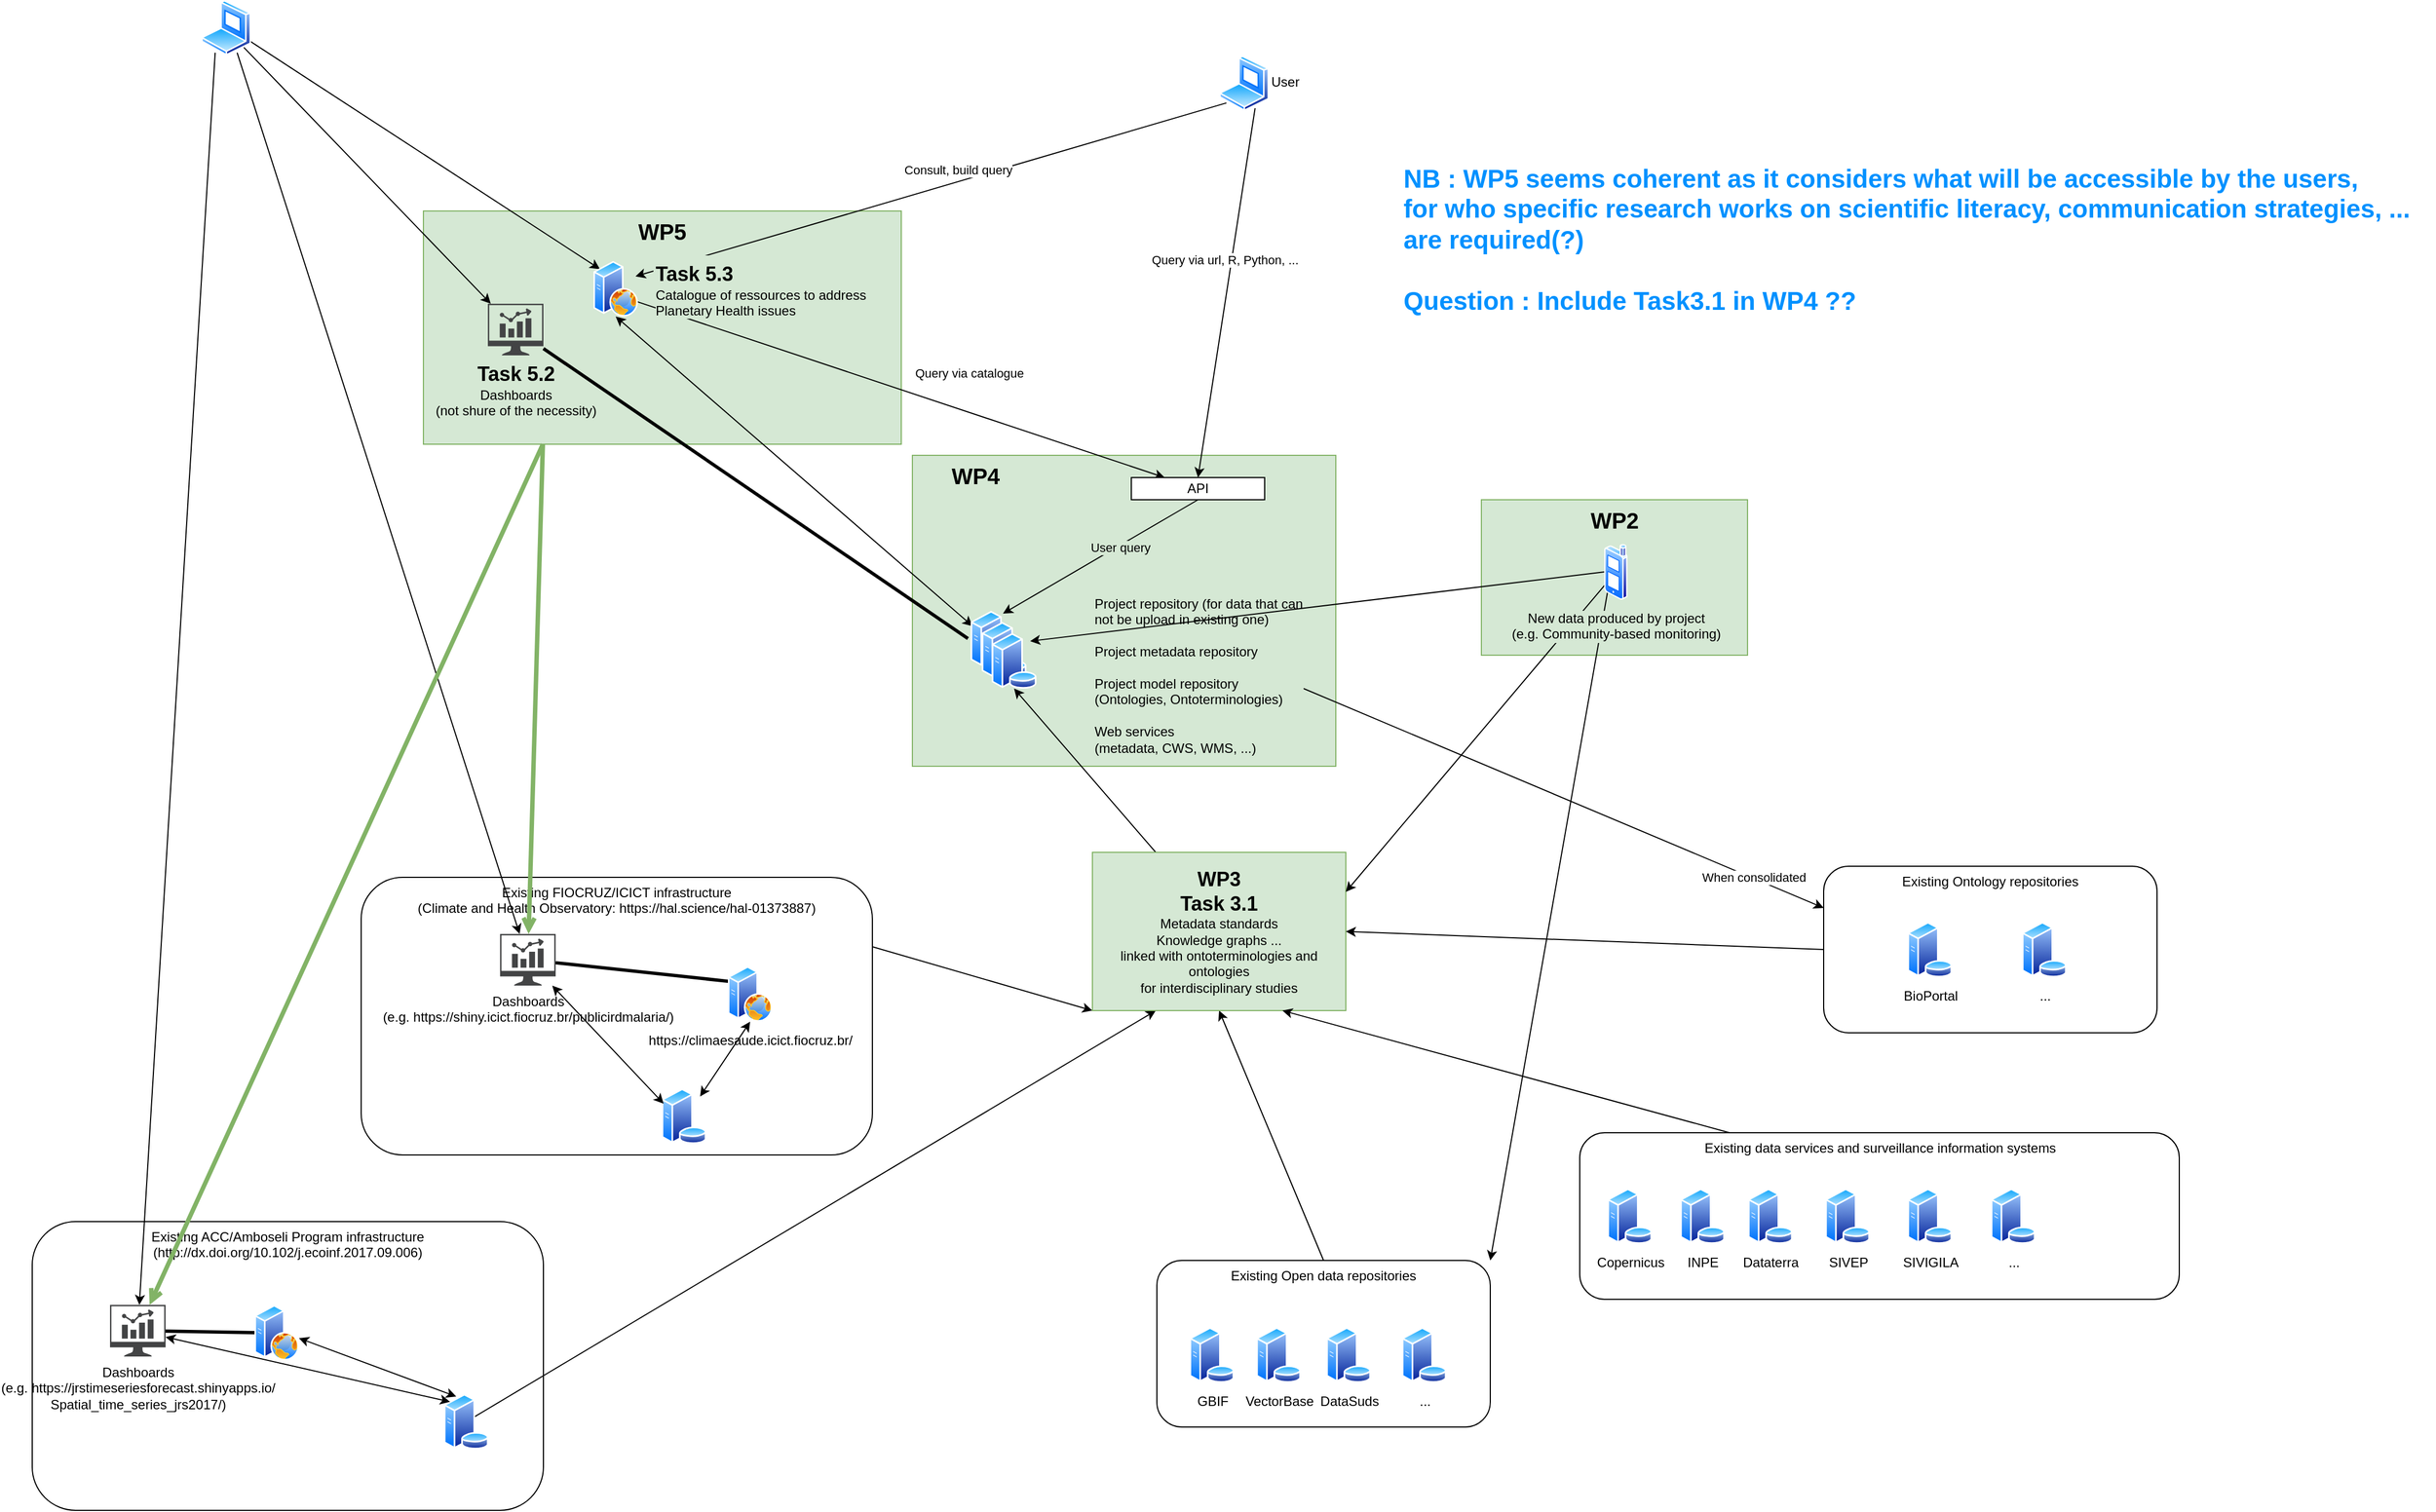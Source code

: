 <mxfile version="21.1.1" type="github">
  <diagram name="Page-1" id="tpfmhDWZOnEipKTeY5yB">
    <mxGraphModel dx="4245" dy="3117" grid="1" gridSize="10" guides="1" tooltips="1" connect="1" arrows="1" fold="1" page="1" pageScale="1" pageWidth="827" pageHeight="1169" math="0" shadow="0">
      <root>
        <mxCell id="0" />
        <mxCell id="1" parent="0" />
        <mxCell id="CDFzMtoowuqR80sz95AC-88" value="&lt;b style=&quot;border-color: var(--border-color); font-size: 20px;&quot;&gt;WP5&lt;br style=&quot;border-color: var(--border-color);&quot;&gt;&lt;/b&gt;" style="rounded=0;whiteSpace=wrap;html=1;fillColor=#d5e8d4;strokeColor=#82b366;verticalAlign=top;" vertex="1" parent="1">
          <mxGeometry x="-10" y="70" width="430" height="210" as="geometry" />
        </mxCell>
        <mxCell id="CDFzMtoowuqR80sz95AC-110" value="&lt;div style=&quot;&quot;&gt;&lt;b style=&quot;font-size: 20px; background-color: initial;&quot;&gt;WP2&lt;/b&gt;&lt;/div&gt;" style="rounded=0;whiteSpace=wrap;html=1;fillColor=#d5e8d4;strokeColor=#82b366;align=center;verticalAlign=top;" vertex="1" parent="1">
          <mxGeometry x="942" y="330" width="239.5" height="140" as="geometry" />
        </mxCell>
        <mxCell id="CDFzMtoowuqR80sz95AC-85" value="&lt;b&gt;&lt;font style=&quot;font-size: 20px;&quot;&gt;&amp;nbsp; &amp;nbsp; &amp;nbsp; WP4&lt;/font&gt;&lt;/b&gt;" style="rounded=0;whiteSpace=wrap;html=1;fillColor=#d5e8d4;verticalAlign=top;align=left;strokeColor=#82b366;" vertex="1" parent="1">
          <mxGeometry x="430" y="290" width="381" height="280" as="geometry" />
        </mxCell>
        <mxCell id="CDFzMtoowuqR80sz95AC-11" style="edgeStyle=none;rounded=0;orthogonalLoop=1;jettySize=auto;html=1;exitX=0.75;exitY=1;exitDx=0;exitDy=0;entryX=0.5;entryY=1;entryDx=0;entryDy=0;" edge="1" parent="1" source="CDFzMtoowuqR80sz95AC-1" target="CDFzMtoowuqR80sz95AC-10">
          <mxGeometry relative="1" as="geometry" />
        </mxCell>
        <mxCell id="CDFzMtoowuqR80sz95AC-16" value="Query via url, R, Python, ..." style="edgeLabel;html=1;align=center;verticalAlign=middle;resizable=0;points=[];" vertex="1" connectable="0" parent="CDFzMtoowuqR80sz95AC-11">
          <mxGeometry x="-0.188" y="1" relative="1" as="geometry">
            <mxPoint x="-8" y="1" as="offset" />
          </mxGeometry>
        </mxCell>
        <mxCell id="CDFzMtoowuqR80sz95AC-1" value="" style="image;aspect=fixed;perimeter=ellipsePerimeter;html=1;align=center;shadow=0;dashed=0;spacingTop=3;image=img/lib/active_directory/laptop_client.svg;" vertex="1" parent="1">
          <mxGeometry x="706" y="-70" width="45" height="50" as="geometry" />
        </mxCell>
        <mxCell id="CDFzMtoowuqR80sz95AC-9" style="edgeStyle=none;rounded=0;orthogonalLoop=1;jettySize=auto;html=1;exitX=0;exitY=0.25;exitDx=0;exitDy=0;entryX=0.5;entryY=1;entryDx=0;entryDy=0;startArrow=classic;startFill=1;" edge="1" parent="1" source="CDFzMtoowuqR80sz95AC-49" target="CDFzMtoowuqR80sz95AC-3">
          <mxGeometry relative="1" as="geometry">
            <mxPoint x="461" y="365" as="sourcePoint" />
          </mxGeometry>
        </mxCell>
        <mxCell id="CDFzMtoowuqR80sz95AC-5" style="edgeStyle=none;rounded=0;orthogonalLoop=1;jettySize=auto;html=1;exitX=1;exitY=0.25;exitDx=0;exitDy=0;entryX=0;entryY=1;entryDx=0;entryDy=0;endArrow=none;endFill=0;startArrow=classic;startFill=1;" edge="1" parent="1" source="CDFzMtoowuqR80sz95AC-3" target="CDFzMtoowuqR80sz95AC-1">
          <mxGeometry relative="1" as="geometry" />
        </mxCell>
        <mxCell id="CDFzMtoowuqR80sz95AC-22" value="Consult, build query" style="edgeLabel;html=1;align=center;verticalAlign=middle;resizable=0;points=[];" vertex="1" connectable="0" parent="CDFzMtoowuqR80sz95AC-5">
          <mxGeometry x="0.249" y="-1" relative="1" as="geometry">
            <mxPoint x="-42" as="offset" />
          </mxGeometry>
        </mxCell>
        <mxCell id="CDFzMtoowuqR80sz95AC-7" style="edgeStyle=none;rounded=0;orthogonalLoop=1;jettySize=auto;html=1;exitX=0;exitY=0;exitDx=0;exitDy=0;entryX=1;entryY=0.75;entryDx=0;entryDy=0;endArrow=none;endFill=0;startArrow=classic;startFill=1;" edge="1" parent="1" source="CDFzMtoowuqR80sz95AC-3" target="CDFzMtoowuqR80sz95AC-6">
          <mxGeometry relative="1" as="geometry" />
        </mxCell>
        <mxCell id="CDFzMtoowuqR80sz95AC-15" style="edgeStyle=none;rounded=0;orthogonalLoop=1;jettySize=auto;html=1;exitX=1;exitY=0.75;exitDx=0;exitDy=0;" edge="1" parent="1" source="CDFzMtoowuqR80sz95AC-3" target="CDFzMtoowuqR80sz95AC-10">
          <mxGeometry relative="1" as="geometry" />
        </mxCell>
        <mxCell id="CDFzMtoowuqR80sz95AC-17" value="Query via catalogue" style="edgeLabel;html=1;align=center;verticalAlign=middle;resizable=0;points=[];" vertex="1" connectable="0" parent="CDFzMtoowuqR80sz95AC-15">
          <mxGeometry x="-0.549" y="2" relative="1" as="geometry">
            <mxPoint x="192" y="31" as="offset" />
          </mxGeometry>
        </mxCell>
        <mxCell id="CDFzMtoowuqR80sz95AC-3" value="" style="image;aspect=fixed;perimeter=ellipsePerimeter;html=1;align=center;shadow=0;dashed=0;spacingTop=3;image=img/lib/active_directory/web_server.svg;" vertex="1" parent="1">
          <mxGeometry x="143" y="115" width="40" height="50" as="geometry" />
        </mxCell>
        <mxCell id="CDFzMtoowuqR80sz95AC-68" style="edgeStyle=none;rounded=0;orthogonalLoop=1;jettySize=auto;html=1;exitX=0.75;exitY=1;exitDx=0;exitDy=0;" edge="1" parent="1" source="CDFzMtoowuqR80sz95AC-6" target="CDFzMtoowuqR80sz95AC-61">
          <mxGeometry relative="1" as="geometry" />
        </mxCell>
        <mxCell id="CDFzMtoowuqR80sz95AC-112" style="edgeStyle=none;rounded=0;orthogonalLoop=1;jettySize=auto;html=1;exitX=1;exitY=1;exitDx=0;exitDy=0;" edge="1" parent="1" source="CDFzMtoowuqR80sz95AC-6" target="CDFzMtoowuqR80sz95AC-90">
          <mxGeometry relative="1" as="geometry" />
        </mxCell>
        <mxCell id="CDFzMtoowuqR80sz95AC-122" style="edgeStyle=none;rounded=0;orthogonalLoop=1;jettySize=auto;html=1;exitX=0.25;exitY=1;exitDx=0;exitDy=0;" edge="1" parent="1" source="CDFzMtoowuqR80sz95AC-6" target="CDFzMtoowuqR80sz95AC-64">
          <mxGeometry relative="1" as="geometry" />
        </mxCell>
        <mxCell id="CDFzMtoowuqR80sz95AC-6" value="" style="image;aspect=fixed;perimeter=ellipsePerimeter;html=1;align=center;shadow=0;dashed=0;spacingTop=3;image=img/lib/active_directory/laptop_client.svg;" vertex="1" parent="1">
          <mxGeometry x="-210" y="-120" width="45" height="50" as="geometry" />
        </mxCell>
        <mxCell id="CDFzMtoowuqR80sz95AC-12" style="edgeStyle=none;rounded=0;orthogonalLoop=1;jettySize=auto;html=1;exitX=0.5;exitY=0;exitDx=0;exitDy=0;entryX=0.75;entryY=0;entryDx=0;entryDy=0;" edge="1" parent="1" source="CDFzMtoowuqR80sz95AC-10" target="CDFzMtoowuqR80sz95AC-49">
          <mxGeometry relative="1" as="geometry">
            <mxPoint x="506" y="460" as="targetPoint" />
          </mxGeometry>
        </mxCell>
        <mxCell id="CDFzMtoowuqR80sz95AC-14" value="User query" style="edgeLabel;html=1;align=center;verticalAlign=middle;resizable=0;points=[];labelBackgroundColor=#D5E8D4;" vertex="1" connectable="0" parent="CDFzMtoowuqR80sz95AC-12">
          <mxGeometry x="-0.187" y="1" relative="1" as="geometry">
            <mxPoint as="offset" />
          </mxGeometry>
        </mxCell>
        <mxCell id="CDFzMtoowuqR80sz95AC-10" value="API" style="rounded=0;whiteSpace=wrap;html=1;rotation=0;direction=west;" vertex="1" parent="1">
          <mxGeometry x="627" y="310" width="120" height="20" as="geometry" />
        </mxCell>
        <mxCell id="CDFzMtoowuqR80sz95AC-18" value="&lt;span style=&quot;color: rgb(0, 0, 0); font-family: Helvetica; font-style: normal; font-variant-ligatures: normal; font-variant-caps: normal; letter-spacing: normal; orphans: 2; text-indent: 0px; text-transform: none; widows: 2; word-spacing: 0px; -webkit-text-stroke-width: 0px; text-decoration-thickness: initial; text-decoration-style: initial; text-decoration-color: initial; float: none; display: inline !important;&quot;&gt;&lt;b style=&quot;&quot;&gt;&lt;font style=&quot;font-size: 18px;&quot;&gt;Task 5.3&lt;/font&gt;&lt;br&gt;&lt;/b&gt;&lt;font style=&quot;font-size: 12px;&quot;&gt;Catalogue of ressources to address Planetary Health issues&lt;/font&gt;&lt;/span&gt;" style="text;whiteSpace=wrap;html=1;align=left;labelBackgroundColor=#D5E8D4;fillColor=#D5E8D4;strokeColor=none;" vertex="1" parent="1">
          <mxGeometry x="197" y="110" width="221" height="40" as="geometry" />
        </mxCell>
        <mxCell id="CDFzMtoowuqR80sz95AC-100" style="edgeStyle=none;rounded=0;orthogonalLoop=1;jettySize=auto;html=1;exitX=1;exitY=1;exitDx=0;exitDy=0;entryX=0;entryY=0.25;entryDx=0;entryDy=0;" edge="1" parent="1" source="CDFzMtoowuqR80sz95AC-19" target="CDFzMtoowuqR80sz95AC-97">
          <mxGeometry relative="1" as="geometry">
            <mxPoint x="655.462" y="500" as="targetPoint" />
          </mxGeometry>
        </mxCell>
        <mxCell id="CDFzMtoowuqR80sz95AC-111" value="When consolidated" style="edgeLabel;html=1;align=center;verticalAlign=middle;resizable=0;points=[];" vertex="1" connectable="0" parent="CDFzMtoowuqR80sz95AC-100">
          <mxGeometry x="0.727" y="1" relative="1" as="geometry">
            <mxPoint as="offset" />
          </mxGeometry>
        </mxCell>
        <mxCell id="CDFzMtoowuqR80sz95AC-19" value="&lt;span style=&quot;color: rgb(0, 0, 0); font-family: Helvetica; font-size: 12px; font-style: normal; font-variant-ligatures: normal; font-variant-caps: normal; font-weight: 400; letter-spacing: normal; orphans: 2; text-indent: 0px; text-transform: none; widows: 2; word-spacing: 0px; -webkit-text-stroke-width: 0px; text-decoration-thickness: initial; text-decoration-style: initial; text-decoration-color: initial; float: none; display: inline !important;&quot;&gt;Project repository (for data that can not be upload in existing one)&lt;br&gt;&lt;br&gt;Project metadata repository&lt;br&gt;&lt;br&gt;Project model repository (Ontologies, Ontoterminologies)&lt;br&gt;&lt;br&gt;Web services&lt;br&gt;(metadata, CWS, WMS, ...)&amp;nbsp;&lt;br&gt;&lt;/span&gt;" style="text;whiteSpace=wrap;html=1;align=left;labelBackgroundColor=#D5E8D4;" vertex="1" parent="1">
          <mxGeometry x="592" y="410" width="190" height="90" as="geometry" />
        </mxCell>
        <mxCell id="CDFzMtoowuqR80sz95AC-83" style="edgeStyle=none;rounded=0;orthogonalLoop=1;jettySize=auto;html=1;exitX=1;exitY=0.25;exitDx=0;exitDy=0;entryX=0;entryY=1;entryDx=0;entryDy=0;" edge="1" parent="1" source="CDFzMtoowuqR80sz95AC-25" target="CDFzMtoowuqR80sz95AC-74">
          <mxGeometry relative="1" as="geometry" />
        </mxCell>
        <mxCell id="CDFzMtoowuqR80sz95AC-25" value="Existing FIOCRUZ/ICICT infrastructure&lt;br&gt;(Climate and Health Observatory: https://hal.science/hal-01373887)" style="rounded=1;whiteSpace=wrap;html=1;fillColor=none;verticalAlign=top;align=center;" vertex="1" parent="1">
          <mxGeometry x="-66" y="670" width="460" height="250" as="geometry" />
        </mxCell>
        <mxCell id="CDFzMtoowuqR80sz95AC-62" style="edgeStyle=none;rounded=0;orthogonalLoop=1;jettySize=auto;html=1;exitX=0;exitY=0.25;exitDx=0;exitDy=0;startArrow=none;startFill=0;endArrow=none;endFill=0;strokeWidth=3;" edge="1" parent="1" source="CDFzMtoowuqR80sz95AC-26" target="CDFzMtoowuqR80sz95AC-61">
          <mxGeometry relative="1" as="geometry" />
        </mxCell>
        <mxCell id="CDFzMtoowuqR80sz95AC-26" value="https://climaesaude.icict.fiocruz.br/" style="image;aspect=fixed;perimeter=ellipsePerimeter;html=1;align=center;shadow=0;dashed=0;spacingTop=3;image=img/lib/active_directory/web_server.svg;" vertex="1" parent="1">
          <mxGeometry x="264" y="750" width="40" height="50" as="geometry" />
        </mxCell>
        <mxCell id="CDFzMtoowuqR80sz95AC-28" style="edgeStyle=none;rounded=0;orthogonalLoop=1;jettySize=auto;html=1;exitX=1;exitY=0;exitDx=0;exitDy=0;entryX=0.5;entryY=1;entryDx=0;entryDy=0;startArrow=classic;startFill=1;" edge="1" parent="1" source="CDFzMtoowuqR80sz95AC-52" target="CDFzMtoowuqR80sz95AC-26">
          <mxGeometry relative="1" as="geometry" />
        </mxCell>
        <mxCell id="CDFzMtoowuqR80sz95AC-29" value="Existing ACC/Amboseli Program infrastructure&lt;br&gt;(http://dx.doi.org/10.102/j.ecoinf.2017.09.006)" style="rounded=1;whiteSpace=wrap;html=1;fillColor=none;verticalAlign=top;align=center;" vertex="1" parent="1">
          <mxGeometry x="-362" y="980" width="460" height="260" as="geometry" />
        </mxCell>
        <mxCell id="CDFzMtoowuqR80sz95AC-31" value="" style="image;aspect=fixed;perimeter=ellipsePerimeter;html=1;align=center;shadow=0;dashed=0;spacingTop=3;image=img/lib/active_directory/web_server.svg;" vertex="1" parent="1">
          <mxGeometry x="-162" y="1055" width="40" height="50" as="geometry" />
        </mxCell>
        <mxCell id="CDFzMtoowuqR80sz95AC-32" style="rounded=0;orthogonalLoop=1;jettySize=auto;html=1;exitX=0.25;exitY=0;exitDx=0;exitDy=0;startArrow=classic;startFill=1;" edge="1" parent="1" source="CDFzMtoowuqR80sz95AC-53">
          <mxGeometry relative="1" as="geometry">
            <mxPoint x="-123.641" y="1062.855" as="sourcePoint" />
            <mxPoint x="-122" y="1085" as="targetPoint" />
          </mxGeometry>
        </mxCell>
        <mxCell id="CDFzMtoowuqR80sz95AC-82" style="edgeStyle=none;rounded=0;orthogonalLoop=1;jettySize=auto;html=1;exitX=0.5;exitY=0;exitDx=0;exitDy=0;entryX=0.5;entryY=1;entryDx=0;entryDy=0;" edge="1" parent="1" source="CDFzMtoowuqR80sz95AC-38" target="CDFzMtoowuqR80sz95AC-74">
          <mxGeometry relative="1" as="geometry" />
        </mxCell>
        <mxCell id="CDFzMtoowuqR80sz95AC-38" value="Existing Open data repositories" style="rounded=1;whiteSpace=wrap;html=1;fillColor=none;verticalAlign=top;align=center;" vertex="1" parent="1">
          <mxGeometry x="650" y="1015" width="300" height="150" as="geometry" />
        </mxCell>
        <mxCell id="CDFzMtoowuqR80sz95AC-93" style="edgeStyle=none;rounded=0;orthogonalLoop=1;jettySize=auto;html=1;endArrow=none;endFill=0;strokeWidth=3;" edge="1" parent="1" target="CDFzMtoowuqR80sz95AC-90">
          <mxGeometry relative="1" as="geometry">
            <mxPoint x="480" y="455" as="sourcePoint" />
          </mxGeometry>
        </mxCell>
        <mxCell id="CDFzMtoowuqR80sz95AC-49" value="" style="image;aspect=fixed;perimeter=ellipsePerimeter;html=1;align=center;shadow=0;dashed=0;spacingTop=3;image=img/lib/active_directory/database_server.svg;" vertex="1" parent="1">
          <mxGeometry x="482" y="430" width="41" height="50" as="geometry" />
        </mxCell>
        <mxCell id="CDFzMtoowuqR80sz95AC-52" value="" style="image;aspect=fixed;perimeter=ellipsePerimeter;html=1;align=center;shadow=0;dashed=0;spacingTop=3;image=img/lib/active_directory/database_server.svg;" vertex="1" parent="1">
          <mxGeometry x="204" y="860" width="41" height="50" as="geometry" />
        </mxCell>
        <mxCell id="CDFzMtoowuqR80sz95AC-84" style="edgeStyle=none;rounded=0;orthogonalLoop=1;jettySize=auto;html=1;exitX=0;exitY=0.75;exitDx=0;exitDy=0;entryX=0.25;entryY=1;entryDx=0;entryDy=0;" edge="1" parent="1" source="CDFzMtoowuqR80sz95AC-53" target="CDFzMtoowuqR80sz95AC-74">
          <mxGeometry relative="1" as="geometry" />
        </mxCell>
        <mxCell id="CDFzMtoowuqR80sz95AC-53" value="" style="image;aspect=fixed;perimeter=ellipsePerimeter;html=1;align=center;shadow=0;dashed=0;spacingTop=3;image=img/lib/active_directory/database_server.svg;" vertex="1" parent="1">
          <mxGeometry x="8" y="1135" width="41" height="50" as="geometry" />
        </mxCell>
        <mxCell id="CDFzMtoowuqR80sz95AC-54" value="GBIF" style="image;aspect=fixed;perimeter=ellipsePerimeter;html=1;align=center;shadow=0;dashed=0;spacingTop=3;image=img/lib/active_directory/database_server.svg;" vertex="1" parent="1">
          <mxGeometry x="679" y="1075" width="41" height="50" as="geometry" />
        </mxCell>
        <mxCell id="CDFzMtoowuqR80sz95AC-55" value="VectorBase" style="image;aspect=fixed;perimeter=ellipsePerimeter;html=1;align=center;shadow=0;dashed=0;spacingTop=3;image=img/lib/active_directory/database_server.svg;" vertex="1" parent="1">
          <mxGeometry x="739" y="1075" width="41" height="50" as="geometry" />
        </mxCell>
        <mxCell id="CDFzMtoowuqR80sz95AC-60" value="DataSuds" style="image;aspect=fixed;perimeter=ellipsePerimeter;html=1;align=center;shadow=0;dashed=0;spacingTop=3;image=img/lib/active_directory/database_server.svg;" vertex="1" parent="1">
          <mxGeometry x="802" y="1075" width="41" height="50" as="geometry" />
        </mxCell>
        <mxCell id="CDFzMtoowuqR80sz95AC-61" value="Dashboards&lt;br&gt;(e.g.&amp;nbsp;https://shiny.icict.fiocruz.br/publicirdmalaria/)" style="sketch=0;pointerEvents=1;shadow=0;dashed=0;html=1;strokeColor=none;fillColor=#434445;aspect=fixed;labelPosition=center;verticalLabelPosition=bottom;verticalAlign=top;align=center;outlineConnect=0;shape=mxgraph.vvd.nsx_dashboard;" vertex="1" parent="1">
          <mxGeometry x="59" y="721" width="50" height="46.5" as="geometry" />
        </mxCell>
        <mxCell id="CDFzMtoowuqR80sz95AC-63" style="edgeStyle=none;rounded=0;orthogonalLoop=1;jettySize=auto;html=1;exitX=0;exitY=0.25;exitDx=0;exitDy=0;startArrow=classic;startFill=1;" edge="1" parent="1" source="CDFzMtoowuqR80sz95AC-52" target="CDFzMtoowuqR80sz95AC-61">
          <mxGeometry relative="1" as="geometry">
            <mxPoint x="52" y="734" as="sourcePoint" />
            <mxPoint x="215" y="745" as="targetPoint" />
          </mxGeometry>
        </mxCell>
        <mxCell id="CDFzMtoowuqR80sz95AC-64" value="Dashboards&lt;br&gt;(e.g. https://jrstimeseriesforecast.shinyapps.io/&lt;br&gt;Spatial_time_series_jrs2017/)" style="sketch=0;pointerEvents=1;shadow=0;dashed=0;html=1;strokeColor=none;fillColor=#434445;aspect=fixed;labelPosition=center;verticalLabelPosition=bottom;verticalAlign=top;align=center;outlineConnect=0;shape=mxgraph.vvd.nsx_dashboard;" vertex="1" parent="1">
          <mxGeometry x="-292" y="1055" width="50" height="46.5" as="geometry" />
        </mxCell>
        <mxCell id="CDFzMtoowuqR80sz95AC-65" style="rounded=0;orthogonalLoop=1;jettySize=auto;html=1;exitX=0;exitY=0;exitDx=0;exitDy=0;startArrow=classic;startFill=1;" edge="1" parent="1" source="CDFzMtoowuqR80sz95AC-53" target="CDFzMtoowuqR80sz95AC-64">
          <mxGeometry relative="1" as="geometry">
            <mxPoint x="12.5" y="1044" as="sourcePoint" />
            <mxPoint x="123.5" y="1105" as="targetPoint" />
          </mxGeometry>
        </mxCell>
        <mxCell id="CDFzMtoowuqR80sz95AC-66" style="rounded=0;orthogonalLoop=1;jettySize=auto;html=1;exitX=0;exitY=0.5;exitDx=0;exitDy=0;startArrow=none;startFill=0;endArrow=none;endFill=0;strokeWidth=3;" edge="1" parent="1" source="CDFzMtoowuqR80sz95AC-31" target="CDFzMtoowuqR80sz95AC-64">
          <mxGeometry relative="1" as="geometry">
            <mxPoint x="45.5" y="1060" as="sourcePoint" />
            <mxPoint x="-46.5" y="1090" as="targetPoint" />
          </mxGeometry>
        </mxCell>
        <mxCell id="CDFzMtoowuqR80sz95AC-71" value="" style="image;aspect=fixed;perimeter=ellipsePerimeter;html=1;align=center;shadow=0;dashed=0;spacingTop=3;image=img/lib/active_directory/database_server.svg;" vertex="1" parent="1">
          <mxGeometry x="492" y="440" width="41" height="50" as="geometry" />
        </mxCell>
        <mxCell id="CDFzMtoowuqR80sz95AC-72" value="" style="image;aspect=fixed;perimeter=ellipsePerimeter;html=1;align=center;shadow=0;dashed=0;spacingTop=3;image=img/lib/active_directory/database_server.svg;" vertex="1" parent="1">
          <mxGeometry x="501" y="450" width="41" height="50" as="geometry" />
        </mxCell>
        <mxCell id="CDFzMtoowuqR80sz95AC-86" style="edgeStyle=none;rounded=0;orthogonalLoop=1;jettySize=auto;html=1;exitX=0.25;exitY=0;exitDx=0;exitDy=0;entryX=0.5;entryY=1;entryDx=0;entryDy=0;" edge="1" parent="1" source="CDFzMtoowuqR80sz95AC-74" target="CDFzMtoowuqR80sz95AC-72">
          <mxGeometry relative="1" as="geometry" />
        </mxCell>
        <mxCell id="CDFzMtoowuqR80sz95AC-74" value="&lt;font style=&quot;font-size: 18px;&quot;&gt;&lt;b&gt;WP3&lt;br&gt;Task 3.1&lt;br&gt;&lt;/b&gt;&lt;/font&gt;Metadata standards&lt;br&gt;Knowledge graphs ...&lt;br&gt;linked with ontoterminologies and ontologies&lt;br&gt;for interdisciplinary studies" style="rounded=0;whiteSpace=wrap;html=1;fillColor=#d5e8d4;strokeColor=#82b366;" vertex="1" parent="1">
          <mxGeometry x="592" y="647.5" width="228" height="142.5" as="geometry" />
        </mxCell>
        <mxCell id="CDFzMtoowuqR80sz95AC-81" style="edgeStyle=none;rounded=0;orthogonalLoop=1;jettySize=auto;html=1;exitX=0.25;exitY=0;exitDx=0;exitDy=0;entryX=0.75;entryY=1;entryDx=0;entryDy=0;" edge="1" parent="1" source="CDFzMtoowuqR80sz95AC-75" target="CDFzMtoowuqR80sz95AC-74">
          <mxGeometry relative="1" as="geometry" />
        </mxCell>
        <mxCell id="CDFzMtoowuqR80sz95AC-75" value="Existing data services and surveillance information systems" style="rounded=1;whiteSpace=wrap;html=1;fillColor=none;verticalAlign=top;align=center;" vertex="1" parent="1">
          <mxGeometry x="1030.5" y="900" width="539.5" height="150" as="geometry" />
        </mxCell>
        <mxCell id="CDFzMtoowuqR80sz95AC-76" value="..." style="image;aspect=fixed;perimeter=ellipsePerimeter;html=1;align=center;shadow=0;dashed=0;spacingTop=3;image=img/lib/active_directory/database_server.svg;" vertex="1" parent="1">
          <mxGeometry x="870" y="1075" width="41" height="50" as="geometry" />
        </mxCell>
        <mxCell id="CDFzMtoowuqR80sz95AC-77" value="Copernicus" style="image;aspect=fixed;perimeter=ellipsePerimeter;html=1;align=center;shadow=0;dashed=0;spacingTop=3;image=img/lib/active_directory/database_server.svg;" vertex="1" parent="1">
          <mxGeometry x="1055" y="950" width="41" height="50" as="geometry" />
        </mxCell>
        <mxCell id="CDFzMtoowuqR80sz95AC-78" value="INPE" style="image;aspect=fixed;perimeter=ellipsePerimeter;html=1;align=center;shadow=0;dashed=0;spacingTop=3;image=img/lib/active_directory/database_server.svg;" vertex="1" parent="1">
          <mxGeometry x="1120.5" y="950" width="41" height="50" as="geometry" />
        </mxCell>
        <mxCell id="CDFzMtoowuqR80sz95AC-79" value="Dataterra" style="image;aspect=fixed;perimeter=ellipsePerimeter;html=1;align=center;shadow=0;dashed=0;spacingTop=3;image=img/lib/active_directory/database_server.svg;" vertex="1" parent="1">
          <mxGeometry x="1181.5" y="950" width="41" height="50" as="geometry" />
        </mxCell>
        <mxCell id="CDFzMtoowuqR80sz95AC-91" style="edgeStyle=none;rounded=0;orthogonalLoop=1;jettySize=auto;html=1;exitX=0.25;exitY=1;exitDx=0;exitDy=0;fillColor=#d5e8d4;strokeColor=#82b366;endArrow=open;endFill=0;strokeWidth=4;" edge="1" parent="1" source="CDFzMtoowuqR80sz95AC-88" target="CDFzMtoowuqR80sz95AC-61">
          <mxGeometry relative="1" as="geometry" />
        </mxCell>
        <mxCell id="CDFzMtoowuqR80sz95AC-92" style="edgeStyle=none;rounded=0;orthogonalLoop=1;jettySize=auto;html=1;exitX=0.25;exitY=1;exitDx=0;exitDy=0;fillColor=#d5e8d4;strokeColor=#82b366;endArrow=open;endFill=0;strokeWidth=4;" edge="1" parent="1" source="CDFzMtoowuqR80sz95AC-88" target="CDFzMtoowuqR80sz95AC-64">
          <mxGeometry relative="1" as="geometry" />
        </mxCell>
        <mxCell id="CDFzMtoowuqR80sz95AC-90" value="&lt;font style=&quot;font-size: 18px;&quot;&gt;&lt;b&gt;Task 5.2&lt;br&gt;&lt;/b&gt;&lt;/font&gt;Dashboards&lt;br&gt;(not shure of the necessity)" style="sketch=0;pointerEvents=1;shadow=0;dashed=0;html=1;strokeColor=none;fillColor=#434445;aspect=fixed;labelPosition=center;verticalLabelPosition=bottom;verticalAlign=top;align=center;outlineConnect=0;shape=mxgraph.vvd.nsx_dashboard;" vertex="1" parent="1">
          <mxGeometry x="48" y="153.5" width="50" height="46.5" as="geometry" />
        </mxCell>
        <mxCell id="CDFzMtoowuqR80sz95AC-95" style="edgeStyle=none;rounded=0;orthogonalLoop=1;jettySize=auto;html=1;exitX=0;exitY=0.75;exitDx=0;exitDy=0;entryX=1;entryY=0.25;entryDx=0;entryDy=0;" edge="1" parent="1" source="CDFzMtoowuqR80sz95AC-94" target="CDFzMtoowuqR80sz95AC-74">
          <mxGeometry relative="1" as="geometry" />
        </mxCell>
        <mxCell id="CDFzMtoowuqR80sz95AC-96" style="edgeStyle=none;rounded=0;orthogonalLoop=1;jettySize=auto;html=1;exitX=0;exitY=0.5;exitDx=0;exitDy=0;entryX=1;entryY=0;entryDx=0;entryDy=0;" edge="1" parent="1" source="CDFzMtoowuqR80sz95AC-94" target="CDFzMtoowuqR80sz95AC-72">
          <mxGeometry relative="1" as="geometry">
            <mxPoint x="1130.0" y="340" as="targetPoint" />
          </mxGeometry>
        </mxCell>
        <mxCell id="CDFzMtoowuqR80sz95AC-104" style="edgeStyle=none;rounded=0;orthogonalLoop=1;jettySize=auto;html=1;exitX=0;exitY=1;exitDx=0;exitDy=0;entryX=1;entryY=0;entryDx=0;entryDy=0;" edge="1" parent="1" source="CDFzMtoowuqR80sz95AC-94" target="CDFzMtoowuqR80sz95AC-38">
          <mxGeometry relative="1" as="geometry" />
        </mxCell>
        <mxCell id="CDFzMtoowuqR80sz95AC-94" value="New data produced by project&lt;br&gt;(e.g. Community-based monitoring)" style="image;aspect=fixed;perimeter=ellipsePerimeter;html=1;align=center;shadow=0;dashed=0;spacingTop=3;image=img/lib/active_directory/cell_phone.svg;labelBackgroundColor=#D5E8D4;" vertex="1" parent="1">
          <mxGeometry x="1052.5" y="370" width="21" height="50" as="geometry" />
        </mxCell>
        <mxCell id="CDFzMtoowuqR80sz95AC-103" style="edgeStyle=none;rounded=0;orthogonalLoop=1;jettySize=auto;html=1;exitX=0;exitY=0.5;exitDx=0;exitDy=0;entryX=1;entryY=0.5;entryDx=0;entryDy=0;" edge="1" parent="1" source="CDFzMtoowuqR80sz95AC-97" target="CDFzMtoowuqR80sz95AC-74">
          <mxGeometry relative="1" as="geometry" />
        </mxCell>
        <mxCell id="CDFzMtoowuqR80sz95AC-97" value="Existing Ontology repositories" style="rounded=1;whiteSpace=wrap;html=1;fillColor=none;verticalAlign=top;align=center;" vertex="1" parent="1">
          <mxGeometry x="1250" y="660" width="300" height="150" as="geometry" />
        </mxCell>
        <mxCell id="CDFzMtoowuqR80sz95AC-98" value="BioPortal" style="image;aspect=fixed;perimeter=ellipsePerimeter;html=1;align=center;shadow=0;dashed=0;spacingTop=3;image=img/lib/active_directory/database_server.svg;" vertex="1" parent="1">
          <mxGeometry x="1325" y="710" width="41" height="50" as="geometry" />
        </mxCell>
        <mxCell id="CDFzMtoowuqR80sz95AC-99" value="..." style="image;aspect=fixed;perimeter=ellipsePerimeter;html=1;align=center;shadow=0;dashed=0;spacingTop=3;image=img/lib/active_directory/database_server.svg;" vertex="1" parent="1">
          <mxGeometry x="1428" y="710" width="41" height="50" as="geometry" />
        </mxCell>
        <mxCell id="CDFzMtoowuqR80sz95AC-107" value="&lt;span style=&quot;color: rgb(0, 0, 0); font-family: Helvetica; font-size: 12px; font-style: normal; font-variant-ligatures: normal; font-variant-caps: normal; font-weight: 400; letter-spacing: normal; orphans: 2; text-align: center; text-indent: 0px; text-transform: none; widows: 2; word-spacing: 0px; -webkit-text-stroke-width: 0px; background-color: rgb(255, 255, 255); text-decoration-thickness: initial; text-decoration-style: initial; text-decoration-color: initial; float: none; display: inline !important;&quot;&gt;User&lt;/span&gt;" style="text;whiteSpace=wrap;html=1;" vertex="1" parent="1">
          <mxGeometry x="751" y="-60" width="60" height="40" as="geometry" />
        </mxCell>
        <mxCell id="CDFzMtoowuqR80sz95AC-113" value="&lt;b style=&quot;font-size: 23px;&quot;&gt;&lt;font color=&quot;#0091ff&quot;&gt;NB : WP5 seems coherent as it considers what will be accessible by the users,&lt;br&gt;for who specific research works on scientific literacy, communication strategies, ...&lt;br&gt;are required(?)&lt;br&gt;&lt;br&gt;Question : Include Task3.1 in WP4 ??&lt;br&gt;&lt;br&gt;&lt;/font&gt;&lt;/b&gt;" style="text;html=1;align=left;verticalAlign=middle;resizable=0;points=[];autosize=1;strokeColor=none;fillColor=none;" vertex="1" parent="1">
          <mxGeometry x="870" y="20" width="930" height="180" as="geometry" />
        </mxCell>
        <mxCell id="CDFzMtoowuqR80sz95AC-118" value="SIVEP" style="image;aspect=fixed;perimeter=ellipsePerimeter;html=1;align=center;shadow=0;dashed=0;spacingTop=3;image=img/lib/active_directory/database_server.svg;" vertex="1" parent="1">
          <mxGeometry x="1251" y="950" width="41" height="50" as="geometry" />
        </mxCell>
        <mxCell id="CDFzMtoowuqR80sz95AC-119" value="SIVIGILA" style="image;aspect=fixed;perimeter=ellipsePerimeter;html=1;align=center;shadow=0;dashed=0;spacingTop=3;image=img/lib/active_directory/database_server.svg;" vertex="1" parent="1">
          <mxGeometry x="1325" y="950" width="41" height="50" as="geometry" />
        </mxCell>
        <mxCell id="CDFzMtoowuqR80sz95AC-120" value="..." style="image;aspect=fixed;perimeter=ellipsePerimeter;html=1;align=center;shadow=0;dashed=0;spacingTop=3;image=img/lib/active_directory/database_server.svg;" vertex="1" parent="1">
          <mxGeometry x="1400" y="950" width="41" height="50" as="geometry" />
        </mxCell>
        <mxCell id="CDFzMtoowuqR80sz95AC-123" style="edgeStyle=none;rounded=0;orthogonalLoop=1;jettySize=auto;html=1;exitX=1;exitY=1;exitDx=0;exitDy=0;" edge="1" parent="1" source="CDFzMtoowuqR80sz95AC-74" target="CDFzMtoowuqR80sz95AC-74">
          <mxGeometry relative="1" as="geometry" />
        </mxCell>
      </root>
    </mxGraphModel>
  </diagram>
</mxfile>
